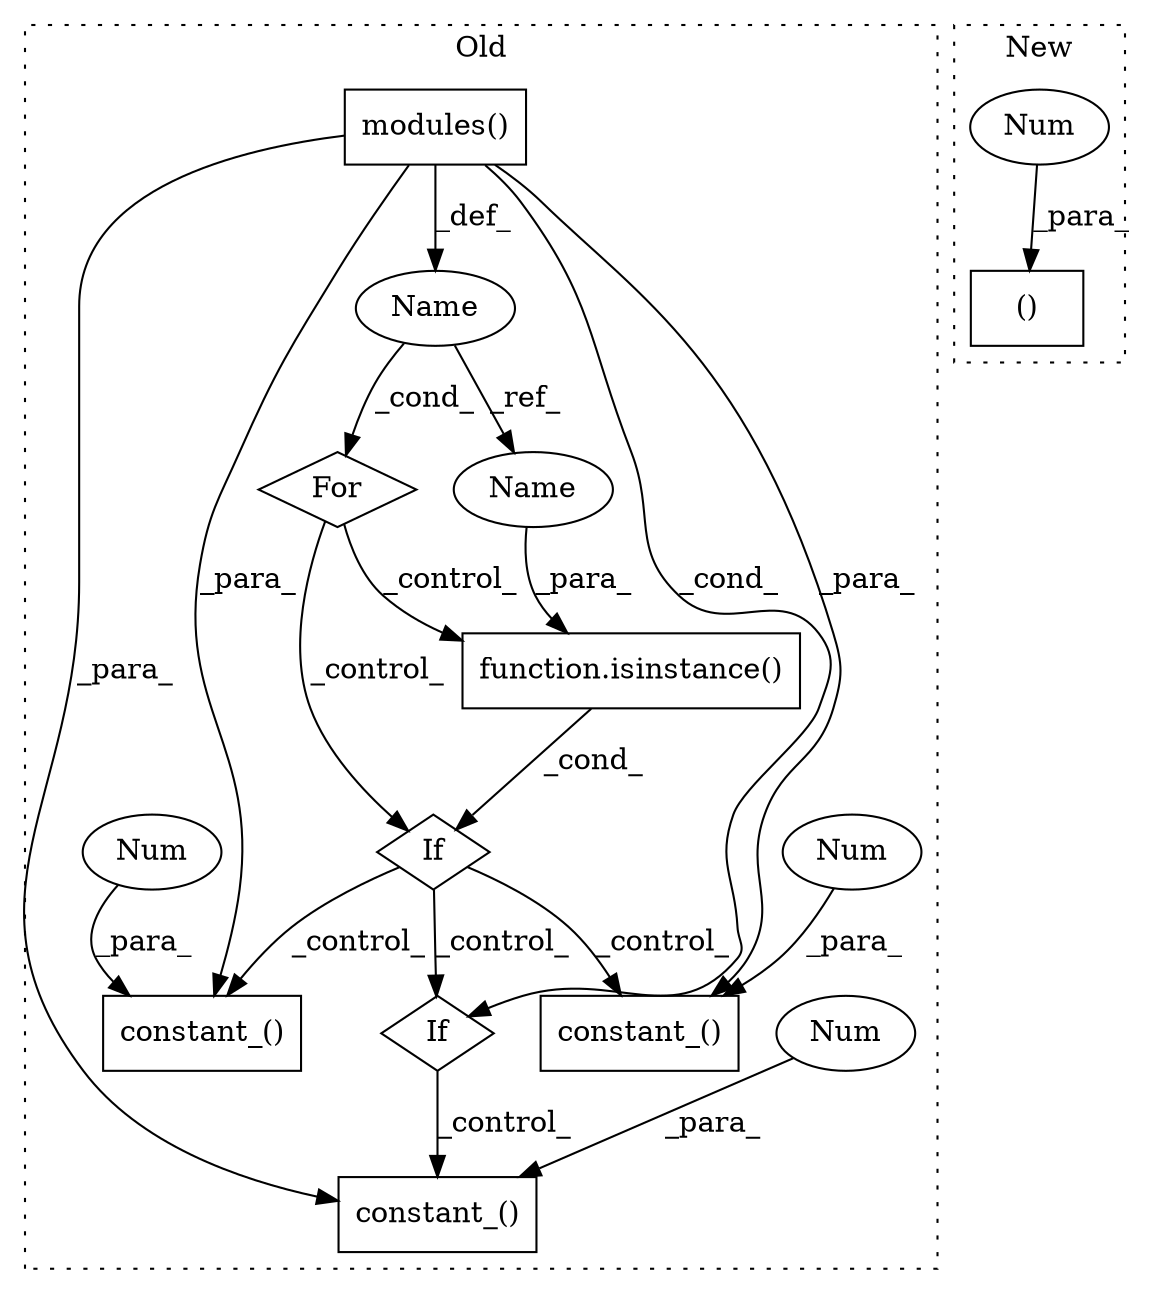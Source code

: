 digraph G {
subgraph cluster0 {
1 [label="constant_()" a="75" s="3352,3379" l="18,1" shape="box"];
3 [label="Num" a="76" s="3378" l="1" shape="ellipse"];
5 [label="If" a="96" s="2892,2919" l="3,18" shape="diamond"];
6 [label="constant_()" a="75" s="3166,3195" l="18,1" shape="box"];
7 [label="If" a="96" s="3030,3051" l="3,22" shape="diamond"];
8 [label="constant_()" a="75" s="3073,3100" l="18,1" shape="box"];
9 [label="For" a="107" s="2855,2878" l="4,14" shape="diamond"];
10 [label="Num" a="76" s="3194" l="1" shape="ellipse"];
11 [label="Num" a="76" s="3099" l="1" shape="ellipse"];
12 [label="modules()" a="75" s="2864" l="14" shape="box"];
13 [label="Name" a="87" s="2859" l="1" shape="ellipse"];
14 [label="function.isinstance()" a="75" s="2895,2918" l="11,1" shape="box"];
15 [label="Name" a="87" s="2906" l="1" shape="ellipse"];
label = "Old";
style="dotted";
}
subgraph cluster1 {
2 [label="()" a="54" s="2658" l="4" shape="box"];
4 [label="Num" a="76" s="2660" l="2" shape="ellipse"];
label = "New";
style="dotted";
}
3 -> 1 [label="_para_"];
4 -> 2 [label="_para_"];
5 -> 6 [label="_control_"];
5 -> 1 [label="_control_"];
5 -> 7 [label="_control_"];
7 -> 8 [label="_control_"];
9 -> 14 [label="_control_"];
9 -> 5 [label="_control_"];
10 -> 6 [label="_para_"];
11 -> 8 [label="_para_"];
12 -> 8 [label="_para_"];
12 -> 13 [label="_def_"];
12 -> 6 [label="_para_"];
12 -> 1 [label="_para_"];
12 -> 7 [label="_cond_"];
13 -> 9 [label="_cond_"];
13 -> 15 [label="_ref_"];
14 -> 5 [label="_cond_"];
15 -> 14 [label="_para_"];
}